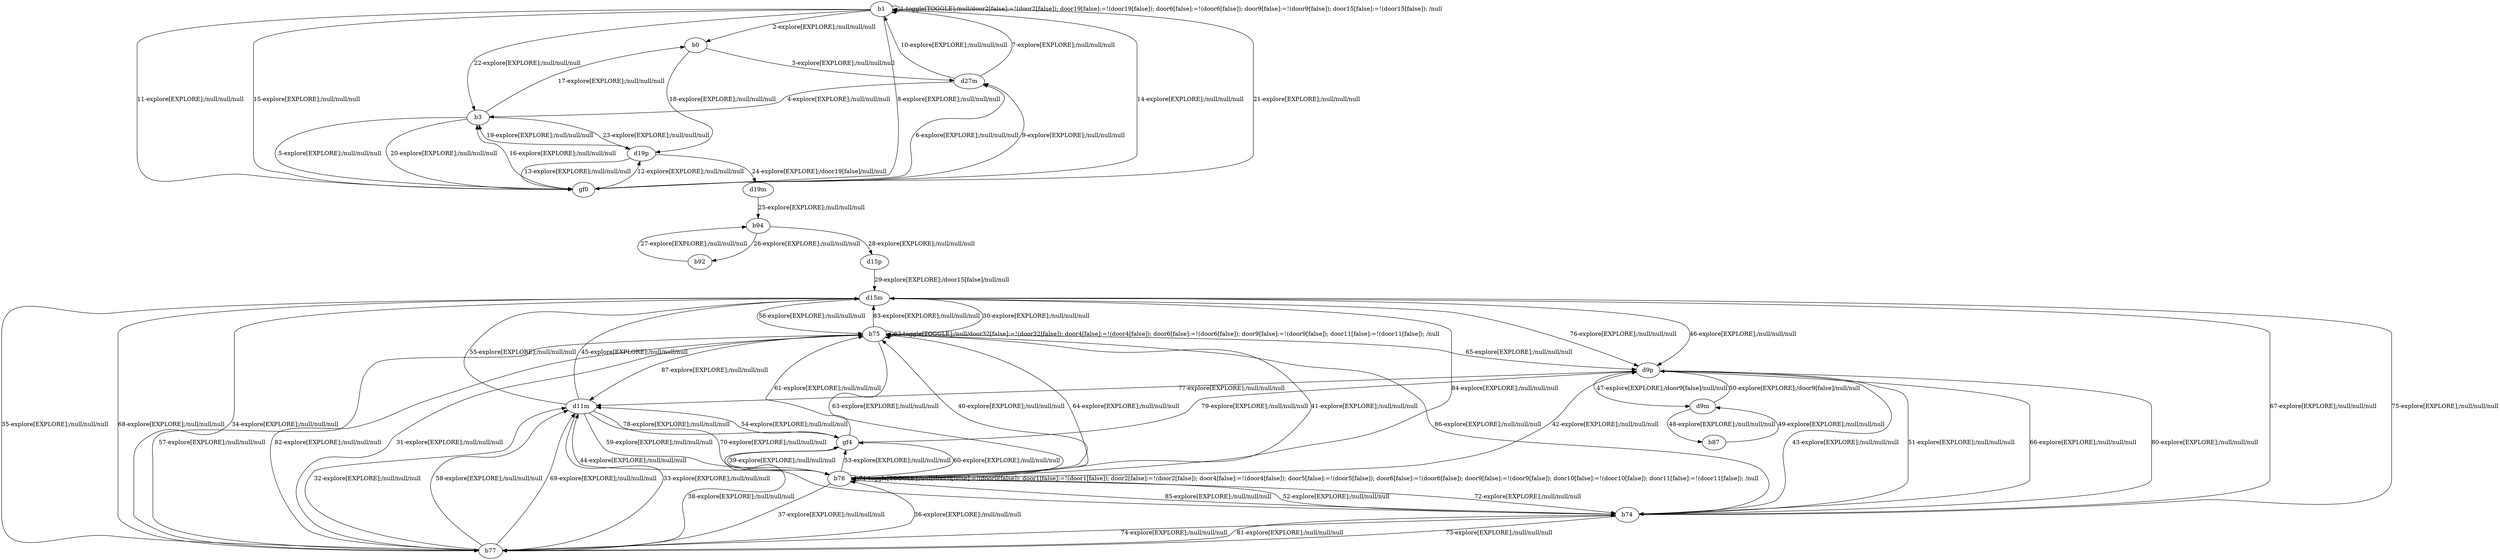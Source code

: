 # Total number of goals covered by this test: 4
# b87 --> d9m
# b74 --> d15m
# d9m --> b87
# d9m --> d9p

digraph g {
"b1" -> "b1" [label = "1-toggle[TOGGLE];/null/door2[false]:=!(door2[false]); door19[false]:=!(door19[false]); door6[false]:=!(door6[false]); door9[false]:=!(door9[false]); door15[false]:=!(door15[false]); /null"];
"b1" -> "b0" [label = "2-explore[EXPLORE];/null/null/null"];
"b0" -> "d27m" [label = "3-explore[EXPLORE];/null/null/null"];
"d27m" -> "b3" [label = "4-explore[EXPLORE];/null/null/null"];
"b3" -> "gf0" [label = "5-explore[EXPLORE];/null/null/null"];
"gf0" -> "d27m" [label = "6-explore[EXPLORE];/null/null/null"];
"d27m" -> "b1" [label = "7-explore[EXPLORE];/null/null/null"];
"b1" -> "gf0" [label = "8-explore[EXPLORE];/null/null/null"];
"gf0" -> "d27m" [label = "9-explore[EXPLORE];/null/null/null"];
"d27m" -> "b1" [label = "10-explore[EXPLORE];/null/null/null"];
"b1" -> "gf0" [label = "11-explore[EXPLORE];/null/null/null"];
"gf0" -> "d19p" [label = "12-explore[EXPLORE];/null/null/null"];
"d19p" -> "gf0" [label = "13-explore[EXPLORE];/null/null/null"];
"gf0" -> "b1" [label = "14-explore[EXPLORE];/null/null/null"];
"b1" -> "gf0" [label = "15-explore[EXPLORE];/null/null/null"];
"gf0" -> "b3" [label = "16-explore[EXPLORE];/null/null/null"];
"b3" -> "b0" [label = "17-explore[EXPLORE];/null/null/null"];
"b0" -> "d19p" [label = "18-explore[EXPLORE];/null/null/null"];
"d19p" -> "b3" [label = "19-explore[EXPLORE];/null/null/null"];
"b3" -> "gf0" [label = "20-explore[EXPLORE];/null/null/null"];
"gf0" -> "b1" [label = "21-explore[EXPLORE];/null/null/null"];
"b1" -> "b3" [label = "22-explore[EXPLORE];/null/null/null"];
"b3" -> "d19p" [label = "23-explore[EXPLORE];/null/null/null"];
"d19p" -> "d19m" [label = "24-explore[EXPLORE];/door19[false]/null/null"];
"d19m" -> "b94" [label = "25-explore[EXPLORE];/null/null/null"];
"b94" -> "b92" [label = "26-explore[EXPLORE];/null/null/null"];
"b92" -> "b94" [label = "27-explore[EXPLORE];/null/null/null"];
"b94" -> "d15p" [label = "28-explore[EXPLORE];/null/null/null"];
"d15p" -> "d15m" [label = "29-explore[EXPLORE];/door15[false]/null/null"];
"d15m" -> "b75" [label = "30-explore[EXPLORE];/null/null/null"];
"b75" -> "b77" [label = "31-explore[EXPLORE];/null/null/null"];
"b77" -> "d11m" [label = "32-explore[EXPLORE];/null/null/null"];
"d11m" -> "b77" [label = "33-explore[EXPLORE];/null/null/null"];
"b77" -> "d15m" [label = "34-explore[EXPLORE];/null/null/null"];
"d15m" -> "b77" [label = "35-explore[EXPLORE];/null/null/null"];
"b77" -> "b76" [label = "36-explore[EXPLORE];/null/null/null"];
"b76" -> "b77" [label = "37-explore[EXPLORE];/null/null/null"];
"b77" -> "gf4" [label = "38-explore[EXPLORE];/null/null/null"];
"gf4" -> "b76" [label = "39-explore[EXPLORE];/null/null/null"];
"b76" -> "b75" [label = "40-explore[EXPLORE];/null/null/null"];
"b75" -> "b76" [label = "41-explore[EXPLORE];/null/null/null"];
"b76" -> "d9p" [label = "42-explore[EXPLORE];/null/null/null"];
"d9p" -> "b74" [label = "43-explore[EXPLORE];/null/null/null"];
"b74" -> "d11m" [label = "44-explore[EXPLORE];/null/null/null"];
"d11m" -> "d15m" [label = "45-explore[EXPLORE];/null/null/null"];
"d15m" -> "d9p" [label = "46-explore[EXPLORE];/null/null/null"];
"d9p" -> "d9m" [label = "47-explore[EXPLORE];/door9[false]/null/null"];
"d9m" -> "b87" [label = "48-explore[EXPLORE];/null/null/null"];
"b87" -> "d9m" [label = "49-explore[EXPLORE];/null/null/null"];
"d9m" -> "d9p" [label = "50-explore[EXPLORE];/door9[false]/null/null"];
"d9p" -> "b74" [label = "51-explore[EXPLORE];/null/null/null"];
"b74" -> "b76" [label = "52-explore[EXPLORE];/null/null/null"];
"b76" -> "gf4" [label = "53-explore[EXPLORE];/null/null/null"];
"gf4" -> "d11m" [label = "54-explore[EXPLORE];/null/null/null"];
"d11m" -> "d15m" [label = "55-explore[EXPLORE];/null/null/null"];
"d15m" -> "b75" [label = "56-explore[EXPLORE];/null/null/null"];
"b75" -> "b77" [label = "57-explore[EXPLORE];/null/null/null"];
"b77" -> "d11m" [label = "58-explore[EXPLORE];/null/null/null"];
"d11m" -> "b76" [label = "59-explore[EXPLORE];/null/null/null"];
"b76" -> "gf4" [label = "60-explore[EXPLORE];/null/null/null"];
"gf4" -> "b75" [label = "61-explore[EXPLORE];/null/null/null"];
"b75" -> "b75" [label = "62-toggle[TOGGLE];/null/door32[false]:=!(door32[false]); door4[false]:=!(door4[false]); door6[false]:=!(door6[false]); door9[false]:=!(door9[false]); door11[false]:=!(door11[false]); /null"];
"b75" -> "b76" [label = "63-explore[EXPLORE];/null/null/null"];
"b76" -> "b75" [label = "64-explore[EXPLORE];/null/null/null"];
"b75" -> "d9p" [label = "65-explore[EXPLORE];/null/null/null"];
"d9p" -> "b74" [label = "66-explore[EXPLORE];/null/null/null"];
"b74" -> "d15m" [label = "67-explore[EXPLORE];/null/null/null"];
"d15m" -> "b77" [label = "68-explore[EXPLORE];/null/null/null"];
"b77" -> "d11m" [label = "69-explore[EXPLORE];/null/null/null"];
"d11m" -> "b76" [label = "70-explore[EXPLORE];/null/null/null"];
"b76" -> "b76" [label = "71-toggle[TOGGLE];/null/door0[false]:=!(door0[false]); door1[false]:=!(door1[false]); door2[false]:=!(door2[false]); door4[false]:=!(door4[false]); door5[false]:=!(door5[false]); door6[false]:=!(door6[false]); door9[false]:=!(door9[false]); door10[false]:=!(door10[false]); door11[false]:=!(door11[false]); /null"];
"b76" -> "b74" [label = "72-explore[EXPLORE];/null/null/null"];
"b74" -> "b77" [label = "73-explore[EXPLORE];/null/null/null"];
"b77" -> "b74" [label = "74-explore[EXPLORE];/null/null/null"];
"b74" -> "d15m" [label = "75-explore[EXPLORE];/null/null/null"];
"d15m" -> "d9p" [label = "76-explore[EXPLORE];/null/null/null"];
"d9p" -> "d11m" [label = "77-explore[EXPLORE];/null/null/null"];
"d11m" -> "gf4" [label = "78-explore[EXPLORE];/null/null/null"];
"gf4" -> "d9p" [label = "79-explore[EXPLORE];/null/null/null"];
"d9p" -> "b74" [label = "80-explore[EXPLORE];/null/null/null"];
"b74" -> "b77" [label = "81-explore[EXPLORE];/null/null/null"];
"b77" -> "b75" [label = "82-explore[EXPLORE];/null/null/null"];
"b75" -> "d15m" [label = "83-explore[EXPLORE];/null/null/null"];
"d15m" -> "b76" [label = "84-explore[EXPLORE];/null/null/null"];
"b76" -> "b74" [label = "85-explore[EXPLORE];/null/null/null"];
"b74" -> "b75" [label = "86-explore[EXPLORE];/null/null/null"];
"b75" -> "d11m" [label = "87-explore[EXPLORE];/null/null/null"];
}